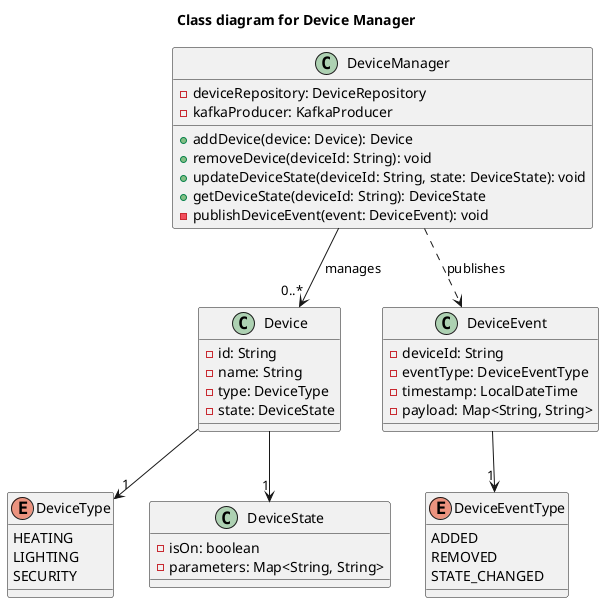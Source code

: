 @startuml CLASS_DIAGRAM_DEVICE_MANAGER
title Class diagram for Device Manager

class DeviceManager {
  - deviceRepository: DeviceRepository
  - kafkaProducer: KafkaProducer
  + addDevice(device: Device): Device
  + removeDevice(deviceId: String): void
  + updateDeviceState(deviceId: String, state: DeviceState): void
  + getDeviceState(deviceId: String): DeviceState
  - publishDeviceEvent(event: DeviceEvent): void
}

class Device {
  - id: String
  - name: String
  - type: DeviceType
  - state: DeviceState
}

enum DeviceType {
  HEATING
  LIGHTING
  SECURITY
}

class DeviceState {
  - isOn: boolean
  - parameters: Map<String, String>
}

class DeviceEvent {
  - deviceId: String
  - eventType: DeviceEventType
  - timestamp: LocalDateTime
  - payload: Map<String, String>
}

enum DeviceEventType {
  ADDED
  REMOVED
  STATE_CHANGED
}

DeviceManager --> "0..*" Device: manages
Device --> "1" DeviceType
Device --> "1" DeviceState
DeviceManager ..> DeviceEvent: publishes
DeviceEvent --> "1" DeviceEventType

@enduml